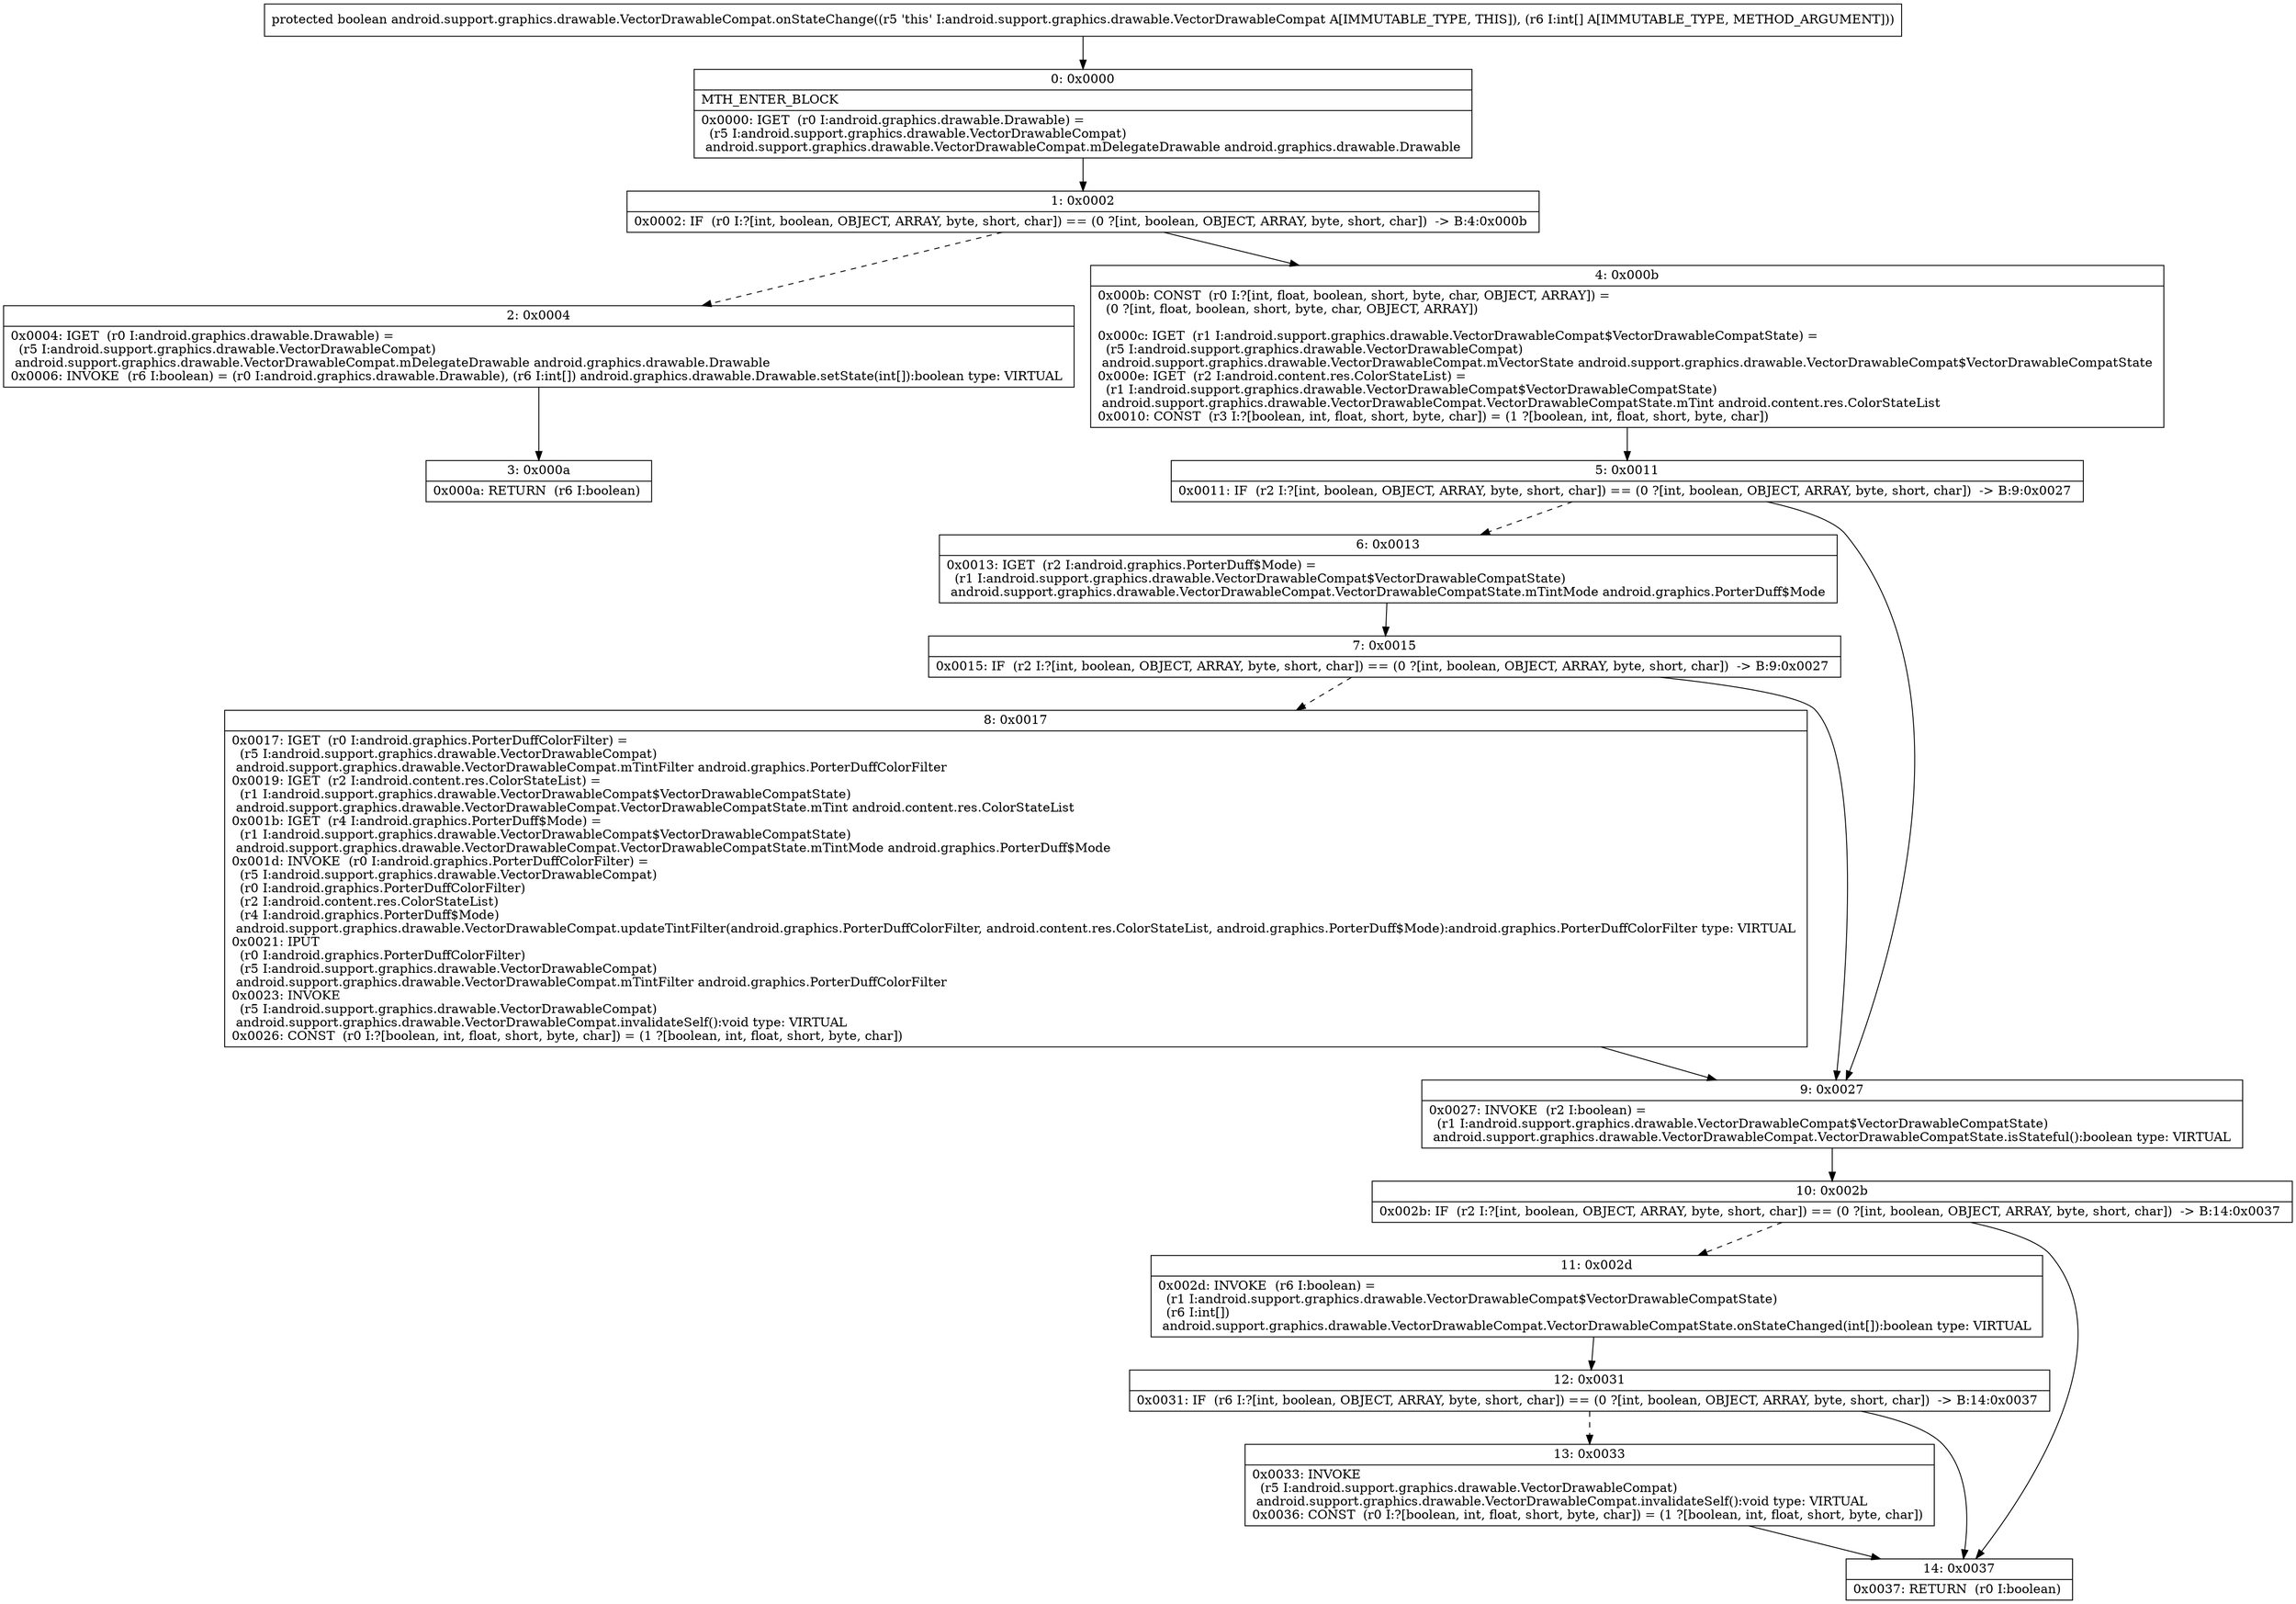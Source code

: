 digraph "CFG forandroid.support.graphics.drawable.VectorDrawableCompat.onStateChange([I)Z" {
Node_0 [shape=record,label="{0\:\ 0x0000|MTH_ENTER_BLOCK\l|0x0000: IGET  (r0 I:android.graphics.drawable.Drawable) = \l  (r5 I:android.support.graphics.drawable.VectorDrawableCompat)\l android.support.graphics.drawable.VectorDrawableCompat.mDelegateDrawable android.graphics.drawable.Drawable \l}"];
Node_1 [shape=record,label="{1\:\ 0x0002|0x0002: IF  (r0 I:?[int, boolean, OBJECT, ARRAY, byte, short, char]) == (0 ?[int, boolean, OBJECT, ARRAY, byte, short, char])  \-\> B:4:0x000b \l}"];
Node_2 [shape=record,label="{2\:\ 0x0004|0x0004: IGET  (r0 I:android.graphics.drawable.Drawable) = \l  (r5 I:android.support.graphics.drawable.VectorDrawableCompat)\l android.support.graphics.drawable.VectorDrawableCompat.mDelegateDrawable android.graphics.drawable.Drawable \l0x0006: INVOKE  (r6 I:boolean) = (r0 I:android.graphics.drawable.Drawable), (r6 I:int[]) android.graphics.drawable.Drawable.setState(int[]):boolean type: VIRTUAL \l}"];
Node_3 [shape=record,label="{3\:\ 0x000a|0x000a: RETURN  (r6 I:boolean) \l}"];
Node_4 [shape=record,label="{4\:\ 0x000b|0x000b: CONST  (r0 I:?[int, float, boolean, short, byte, char, OBJECT, ARRAY]) = \l  (0 ?[int, float, boolean, short, byte, char, OBJECT, ARRAY])\l \l0x000c: IGET  (r1 I:android.support.graphics.drawable.VectorDrawableCompat$VectorDrawableCompatState) = \l  (r5 I:android.support.graphics.drawable.VectorDrawableCompat)\l android.support.graphics.drawable.VectorDrawableCompat.mVectorState android.support.graphics.drawable.VectorDrawableCompat$VectorDrawableCompatState \l0x000e: IGET  (r2 I:android.content.res.ColorStateList) = \l  (r1 I:android.support.graphics.drawable.VectorDrawableCompat$VectorDrawableCompatState)\l android.support.graphics.drawable.VectorDrawableCompat.VectorDrawableCompatState.mTint android.content.res.ColorStateList \l0x0010: CONST  (r3 I:?[boolean, int, float, short, byte, char]) = (1 ?[boolean, int, float, short, byte, char]) \l}"];
Node_5 [shape=record,label="{5\:\ 0x0011|0x0011: IF  (r2 I:?[int, boolean, OBJECT, ARRAY, byte, short, char]) == (0 ?[int, boolean, OBJECT, ARRAY, byte, short, char])  \-\> B:9:0x0027 \l}"];
Node_6 [shape=record,label="{6\:\ 0x0013|0x0013: IGET  (r2 I:android.graphics.PorterDuff$Mode) = \l  (r1 I:android.support.graphics.drawable.VectorDrawableCompat$VectorDrawableCompatState)\l android.support.graphics.drawable.VectorDrawableCompat.VectorDrawableCompatState.mTintMode android.graphics.PorterDuff$Mode \l}"];
Node_7 [shape=record,label="{7\:\ 0x0015|0x0015: IF  (r2 I:?[int, boolean, OBJECT, ARRAY, byte, short, char]) == (0 ?[int, boolean, OBJECT, ARRAY, byte, short, char])  \-\> B:9:0x0027 \l}"];
Node_8 [shape=record,label="{8\:\ 0x0017|0x0017: IGET  (r0 I:android.graphics.PorterDuffColorFilter) = \l  (r5 I:android.support.graphics.drawable.VectorDrawableCompat)\l android.support.graphics.drawable.VectorDrawableCompat.mTintFilter android.graphics.PorterDuffColorFilter \l0x0019: IGET  (r2 I:android.content.res.ColorStateList) = \l  (r1 I:android.support.graphics.drawable.VectorDrawableCompat$VectorDrawableCompatState)\l android.support.graphics.drawable.VectorDrawableCompat.VectorDrawableCompatState.mTint android.content.res.ColorStateList \l0x001b: IGET  (r4 I:android.graphics.PorterDuff$Mode) = \l  (r1 I:android.support.graphics.drawable.VectorDrawableCompat$VectorDrawableCompatState)\l android.support.graphics.drawable.VectorDrawableCompat.VectorDrawableCompatState.mTintMode android.graphics.PorterDuff$Mode \l0x001d: INVOKE  (r0 I:android.graphics.PorterDuffColorFilter) = \l  (r5 I:android.support.graphics.drawable.VectorDrawableCompat)\l  (r0 I:android.graphics.PorterDuffColorFilter)\l  (r2 I:android.content.res.ColorStateList)\l  (r4 I:android.graphics.PorterDuff$Mode)\l android.support.graphics.drawable.VectorDrawableCompat.updateTintFilter(android.graphics.PorterDuffColorFilter, android.content.res.ColorStateList, android.graphics.PorterDuff$Mode):android.graphics.PorterDuffColorFilter type: VIRTUAL \l0x0021: IPUT  \l  (r0 I:android.graphics.PorterDuffColorFilter)\l  (r5 I:android.support.graphics.drawable.VectorDrawableCompat)\l android.support.graphics.drawable.VectorDrawableCompat.mTintFilter android.graphics.PorterDuffColorFilter \l0x0023: INVOKE  \l  (r5 I:android.support.graphics.drawable.VectorDrawableCompat)\l android.support.graphics.drawable.VectorDrawableCompat.invalidateSelf():void type: VIRTUAL \l0x0026: CONST  (r0 I:?[boolean, int, float, short, byte, char]) = (1 ?[boolean, int, float, short, byte, char]) \l}"];
Node_9 [shape=record,label="{9\:\ 0x0027|0x0027: INVOKE  (r2 I:boolean) = \l  (r1 I:android.support.graphics.drawable.VectorDrawableCompat$VectorDrawableCompatState)\l android.support.graphics.drawable.VectorDrawableCompat.VectorDrawableCompatState.isStateful():boolean type: VIRTUAL \l}"];
Node_10 [shape=record,label="{10\:\ 0x002b|0x002b: IF  (r2 I:?[int, boolean, OBJECT, ARRAY, byte, short, char]) == (0 ?[int, boolean, OBJECT, ARRAY, byte, short, char])  \-\> B:14:0x0037 \l}"];
Node_11 [shape=record,label="{11\:\ 0x002d|0x002d: INVOKE  (r6 I:boolean) = \l  (r1 I:android.support.graphics.drawable.VectorDrawableCompat$VectorDrawableCompatState)\l  (r6 I:int[])\l android.support.graphics.drawable.VectorDrawableCompat.VectorDrawableCompatState.onStateChanged(int[]):boolean type: VIRTUAL \l}"];
Node_12 [shape=record,label="{12\:\ 0x0031|0x0031: IF  (r6 I:?[int, boolean, OBJECT, ARRAY, byte, short, char]) == (0 ?[int, boolean, OBJECT, ARRAY, byte, short, char])  \-\> B:14:0x0037 \l}"];
Node_13 [shape=record,label="{13\:\ 0x0033|0x0033: INVOKE  \l  (r5 I:android.support.graphics.drawable.VectorDrawableCompat)\l android.support.graphics.drawable.VectorDrawableCompat.invalidateSelf():void type: VIRTUAL \l0x0036: CONST  (r0 I:?[boolean, int, float, short, byte, char]) = (1 ?[boolean, int, float, short, byte, char]) \l}"];
Node_14 [shape=record,label="{14\:\ 0x0037|0x0037: RETURN  (r0 I:boolean) \l}"];
MethodNode[shape=record,label="{protected boolean android.support.graphics.drawable.VectorDrawableCompat.onStateChange((r5 'this' I:android.support.graphics.drawable.VectorDrawableCompat A[IMMUTABLE_TYPE, THIS]), (r6 I:int[] A[IMMUTABLE_TYPE, METHOD_ARGUMENT])) }"];
MethodNode -> Node_0;
Node_0 -> Node_1;
Node_1 -> Node_2[style=dashed];
Node_1 -> Node_4;
Node_2 -> Node_3;
Node_4 -> Node_5;
Node_5 -> Node_6[style=dashed];
Node_5 -> Node_9;
Node_6 -> Node_7;
Node_7 -> Node_8[style=dashed];
Node_7 -> Node_9;
Node_8 -> Node_9;
Node_9 -> Node_10;
Node_10 -> Node_11[style=dashed];
Node_10 -> Node_14;
Node_11 -> Node_12;
Node_12 -> Node_13[style=dashed];
Node_12 -> Node_14;
Node_13 -> Node_14;
}

